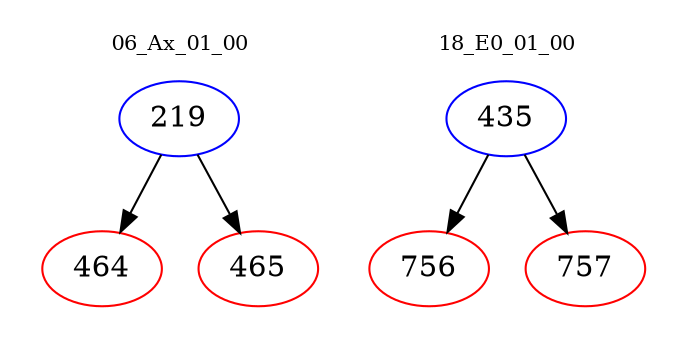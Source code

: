 digraph{
subgraph cluster_0 {
color = white
label = "06_Ax_01_00";
fontsize=10;
T0_219 [label="219", color="blue"]
T0_219 -> T0_464 [color="black"]
T0_464 [label="464", color="red"]
T0_219 -> T0_465 [color="black"]
T0_465 [label="465", color="red"]
}
subgraph cluster_1 {
color = white
label = "18_E0_01_00";
fontsize=10;
T1_435 [label="435", color="blue"]
T1_435 -> T1_756 [color="black"]
T1_756 [label="756", color="red"]
T1_435 -> T1_757 [color="black"]
T1_757 [label="757", color="red"]
}
}
